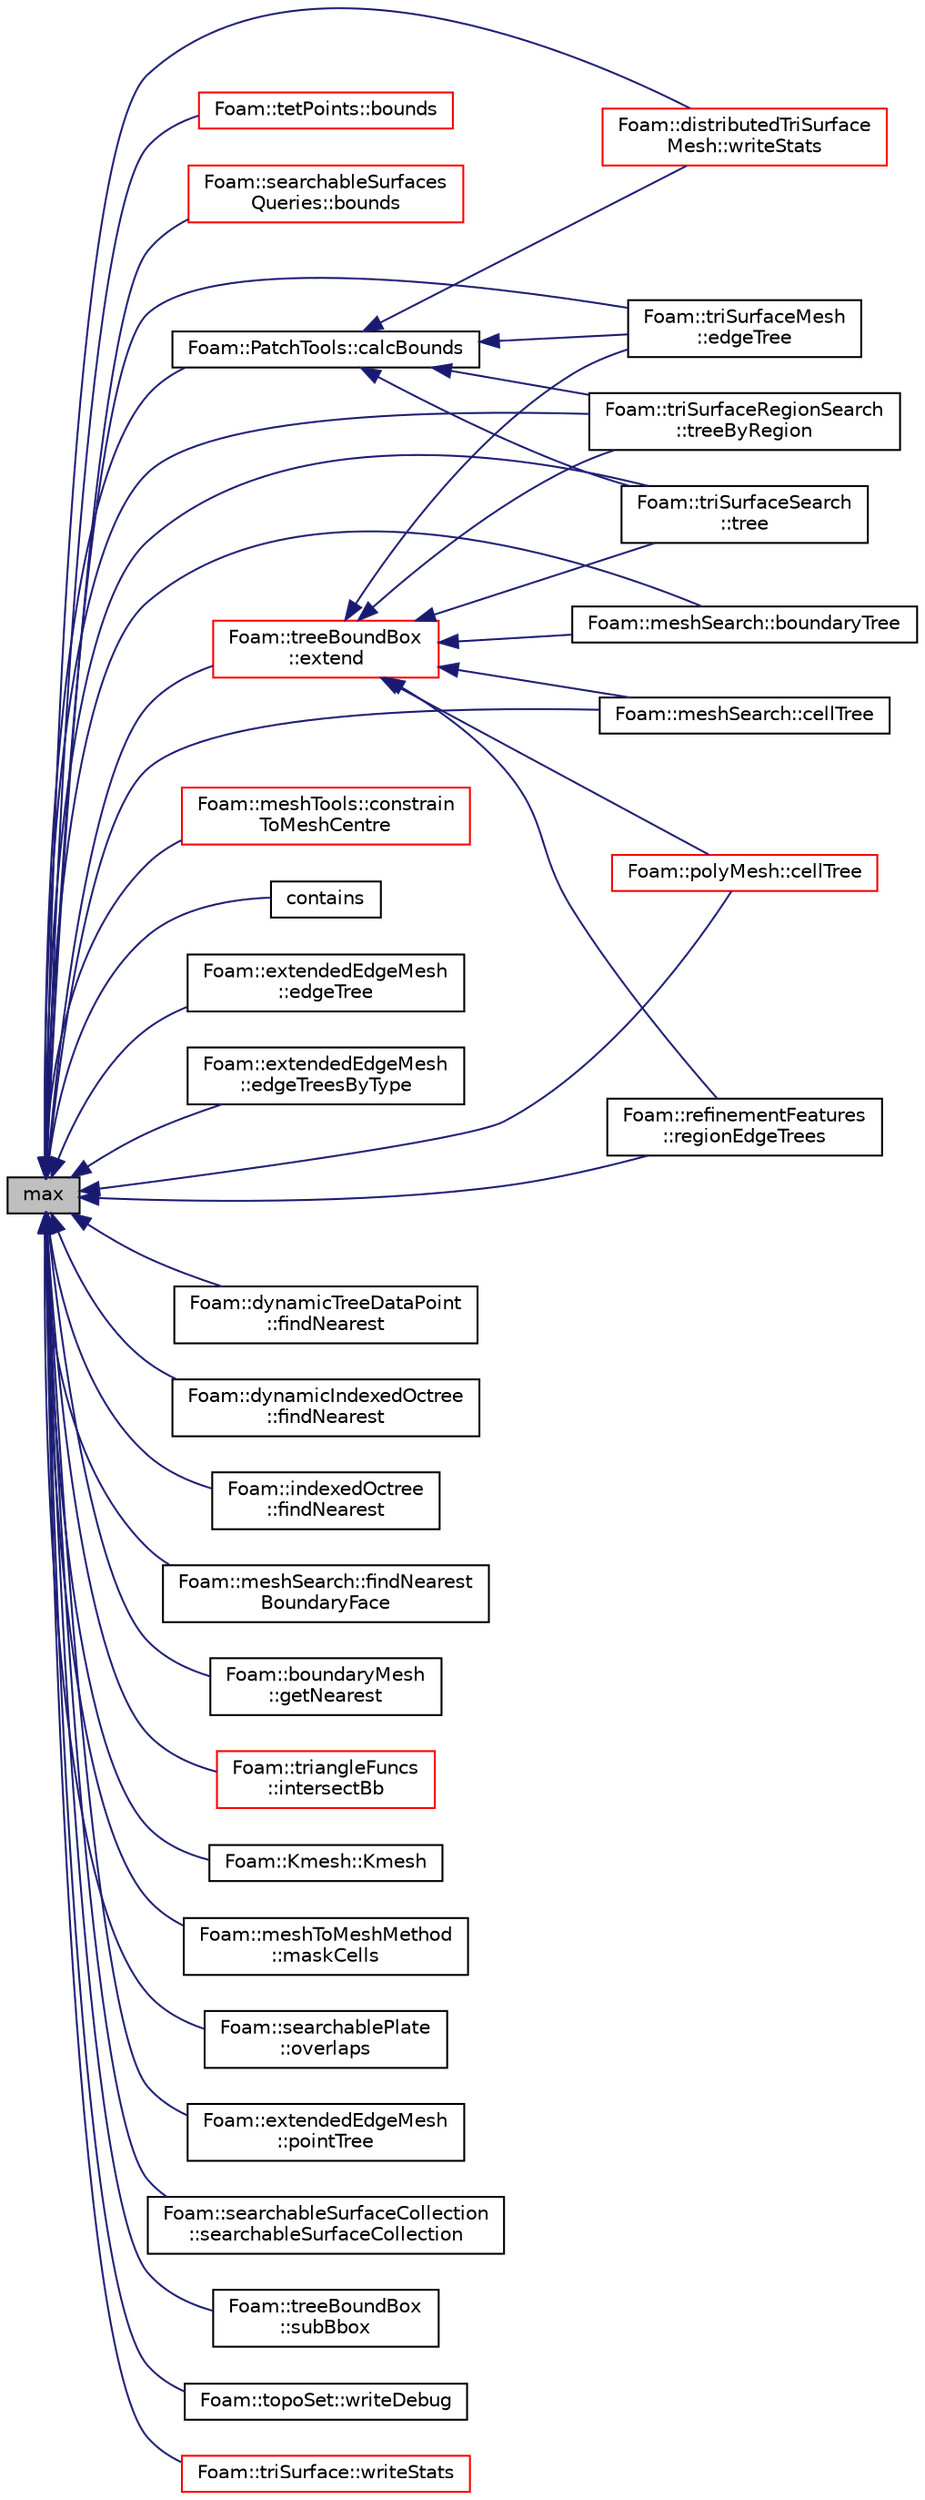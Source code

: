 digraph "max"
{
  bgcolor="transparent";
  edge [fontname="Helvetica",fontsize="10",labelfontname="Helvetica",labelfontsize="10"];
  node [fontname="Helvetica",fontsize="10",shape=record];
  rankdir="LR";
  Node1 [label="max",height=0.2,width=0.4,color="black", fillcolor="grey75", style="filled", fontcolor="black"];
  Node1 -> Node2 [dir="back",color="midnightblue",fontsize="10",style="solid",fontname="Helvetica"];
  Node2 [label="Foam::meshSearch::boundaryTree",height=0.2,width=0.4,color="black",URL="$a01470.html#a99d8a0131091e3666e9f48ebc6b3dbc0",tooltip="Get (demand driven) reference to octree holding all. "];
  Node1 -> Node3 [dir="back",color="midnightblue",fontsize="10",style="solid",fontname="Helvetica"];
  Node3 [label="Foam::tetPoints::bounds",height=0.2,width=0.4,color="red",URL="$a02570.html#a8e9b514aa2b33ce60782015ba1c8e777",tooltip="Calculate the bounding box. "];
  Node1 -> Node4 [dir="back",color="midnightblue",fontsize="10",style="solid",fontname="Helvetica"];
  Node4 [label="Foam::searchableSurfaces\lQueries::bounds",height=0.2,width=0.4,color="red",URL="$a02265.html#a25b508e408f5622249c887e7fd1ad70d",tooltip="Find the boundBox of the selected surfaces. "];
  Node1 -> Node5 [dir="back",color="midnightblue",fontsize="10",style="solid",fontname="Helvetica"];
  Node5 [label="Foam::PatchTools::calcBounds",height=0.2,width=0.4,color="black",URL="$a01814.html#a23386088c59e643ed53d59ff85ca7f8d"];
  Node5 -> Node6 [dir="back",color="midnightblue",fontsize="10",style="solid",fontname="Helvetica"];
  Node6 [label="Foam::triSurfaceMesh\l::edgeTree",height=0.2,width=0.4,color="black",URL="$a02683.html#aa2b0d45cdd2fbb256015a30db986413b",tooltip="Demand driven construction of octree for boundary edges. "];
  Node5 -> Node7 [dir="back",color="midnightblue",fontsize="10",style="solid",fontname="Helvetica"];
  Node7 [label="Foam::triSurfaceRegionSearch\l::treeByRegion",height=0.2,width=0.4,color="black",URL="$a02687.html#ac02de27ce5f8e8275ab114f72875c760",tooltip="Demand driven construction of octree for each region. "];
  Node5 -> Node8 [dir="back",color="midnightblue",fontsize="10",style="solid",fontname="Helvetica"];
  Node8 [label="Foam::triSurfaceSearch\l::tree",height=0.2,width=0.4,color="black",URL="$a02688.html#aae4907f8216f4c6460830b79104a919c",tooltip="Demand driven construction of the octree. "];
  Node5 -> Node9 [dir="back",color="midnightblue",fontsize="10",style="solid",fontname="Helvetica"];
  Node9 [label="Foam::distributedTriSurface\lMesh::writeStats",height=0.2,width=0.4,color="red",URL="$a00559.html#a3852b36537f6220c4fc7f55769fc0f13",tooltip="Print some stats. Parallel aware version of. "];
  Node1 -> Node10 [dir="back",color="midnightblue",fontsize="10",style="solid",fontname="Helvetica"];
  Node10 [label="Foam::meshSearch::cellTree",height=0.2,width=0.4,color="black",URL="$a01470.html#a7ec8de2b3ebafbb5aecf9316146722bf",tooltip="Get (demand driven) reference to octree holding all cells. "];
  Node1 -> Node11 [dir="back",color="midnightblue",fontsize="10",style="solid",fontname="Helvetica"];
  Node11 [label="Foam::polyMesh::cellTree",height=0.2,width=0.4,color="red",URL="$a01916.html#a7ec8de2b3ebafbb5aecf9316146722bf",tooltip="Return the cell search tree. "];
  Node1 -> Node12 [dir="back",color="midnightblue",fontsize="10",style="solid",fontname="Helvetica"];
  Node12 [label="Foam::meshTools::constrain\lToMeshCentre",height=0.2,width=0.4,color="red",URL="$a10780.html#a26700ec74f3fbbdd3e210599cbaf2073",tooltip="Set the constrained components of position to mesh centre. "];
  Node1 -> Node13 [dir="back",color="midnightblue",fontsize="10",style="solid",fontname="Helvetica"];
  Node13 [label="contains",height=0.2,width=0.4,color="black",URL="$a00155.html#a086c85947a89fa7def6018c0cf2e45b9",tooltip="Fully contains other boundingBox? "];
  Node1 -> Node6 [dir="back",color="midnightblue",fontsize="10",style="solid",fontname="Helvetica"];
  Node1 -> Node14 [dir="back",color="midnightblue",fontsize="10",style="solid",fontname="Helvetica"];
  Node14 [label="Foam::extendedEdgeMesh\l::edgeTree",height=0.2,width=0.4,color="black",URL="$a00700.html#aa2b0d45cdd2fbb256015a30db986413b",tooltip="Demand driven construction of octree for boundary edges. "];
  Node1 -> Node15 [dir="back",color="midnightblue",fontsize="10",style="solid",fontname="Helvetica"];
  Node15 [label="Foam::extendedEdgeMesh\l::edgeTreesByType",height=0.2,width=0.4,color="black",URL="$a00700.html#aba6501b44b34487e5343b229c1ea1d80",tooltip="Demand driven construction of octree for boundary edges by type. "];
  Node1 -> Node16 [dir="back",color="midnightblue",fontsize="10",style="solid",fontname="Helvetica"];
  Node16 [label="Foam::treeBoundBox\l::extend",height=0.2,width=0.4,color="red",URL="$a02667.html#af0115050dad6481bce64856f5097c7a0",tooltip="Return slightly wider bounding box. "];
  Node16 -> Node17 [dir="back",color="midnightblue",fontsize="10",style="solid",fontname="Helvetica"];
  Node17 [label="Foam::refinementFeatures\l::regionEdgeTrees",height=0.2,width=0.4,color="black",URL="$a02111.html#a0a9e48d91f8d14c675856ed4333a5b0e"];
  Node16 -> Node2 [dir="back",color="midnightblue",fontsize="10",style="solid",fontname="Helvetica"];
  Node16 -> Node10 [dir="back",color="midnightblue",fontsize="10",style="solid",fontname="Helvetica"];
  Node16 -> Node6 [dir="back",color="midnightblue",fontsize="10",style="solid",fontname="Helvetica"];
  Node16 -> Node7 [dir="back",color="midnightblue",fontsize="10",style="solid",fontname="Helvetica"];
  Node16 -> Node8 [dir="back",color="midnightblue",fontsize="10",style="solid",fontname="Helvetica"];
  Node16 -> Node11 [dir="back",color="midnightblue",fontsize="10",style="solid",fontname="Helvetica"];
  Node1 -> Node18 [dir="back",color="midnightblue",fontsize="10",style="solid",fontname="Helvetica"];
  Node18 [label="Foam::dynamicTreeDataPoint\l::findNearest",height=0.2,width=0.4,color="black",URL="$a00607.html#a7ebb53d83ad9d2d3558a657b46ad1ee9",tooltip="Calculates nearest (to line) point in shape. "];
  Node1 -> Node19 [dir="back",color="midnightblue",fontsize="10",style="solid",fontname="Helvetica"];
  Node19 [label="Foam::dynamicIndexedOctree\l::findNearest",height=0.2,width=0.4,color="black",URL="$a00600.html#a2db1ff77908c7819fb3e192caa364040",tooltip="Low level: calculate nearest starting from subnode. "];
  Node1 -> Node20 [dir="back",color="midnightblue",fontsize="10",style="solid",fontname="Helvetica"];
  Node20 [label="Foam::indexedOctree\l::findNearest",height=0.2,width=0.4,color="black",URL="$a01054.html#a87d33cc27610bf4cfd3a5abac58af399",tooltip="Low level: calculate nearest starting from subnode. "];
  Node1 -> Node21 [dir="back",color="midnightblue",fontsize="10",style="solid",fontname="Helvetica"];
  Node21 [label="Foam::meshSearch::findNearest\lBoundaryFace",height=0.2,width=0.4,color="black",URL="$a01470.html#aae94dae06cef275ce7518d882fc4c4a7",tooltip="Find nearest boundary face. "];
  Node1 -> Node22 [dir="back",color="midnightblue",fontsize="10",style="solid",fontname="Helvetica"];
  Node22 [label="Foam::boundaryMesh\l::getNearest",height=0.2,width=0.4,color="black",URL="$a00151.html#afc0c1d142df9fc42e5efffdf1f144d3a",tooltip="Get bMesh index of nearest face for every boundary face in. "];
  Node1 -> Node23 [dir="back",color="midnightblue",fontsize="10",style="solid",fontname="Helvetica"];
  Node23 [label="Foam::triangleFuncs\l::intersectBb",height=0.2,width=0.4,color="red",URL="$a02676.html#a61b27a9e34057e49b2263d2ecd01144c",tooltip="Does triangle intersect bounding box. "];
  Node1 -> Node24 [dir="back",color="midnightblue",fontsize="10",style="solid",fontname="Helvetica"];
  Node24 [label="Foam::Kmesh::Kmesh",height=0.2,width=0.4,color="black",URL="$a01242.html#a5a51b3510445fa907070c7052b6fc25c",tooltip="Construct from fvMesh. "];
  Node1 -> Node25 [dir="back",color="midnightblue",fontsize="10",style="solid",fontname="Helvetica"];
  Node25 [label="Foam::meshToMeshMethod\l::maskCells",height=0.2,width=0.4,color="black",URL="$a01476.html#a02736066f4d6591b934a76221effff10",tooltip="Return src cell IDs for the overlap region. "];
  Node1 -> Node26 [dir="back",color="midnightblue",fontsize="10",style="solid",fontname="Helvetica"];
  Node26 [label="Foam::searchablePlate\l::overlaps",height=0.2,width=0.4,color="black",URL="$a02256.html#ad216562f0c5ce5c494f7dde03b8faec2",tooltip="Does any part of the surface overlap the supplied bound box? "];
  Node1 -> Node27 [dir="back",color="midnightblue",fontsize="10",style="solid",fontname="Helvetica"];
  Node27 [label="Foam::extendedEdgeMesh\l::pointTree",height=0.2,width=0.4,color="black",URL="$a00700.html#ad1af0f970b413331f7124d92f63ac789",tooltip="Demand driven construction of octree for feature points. "];
  Node1 -> Node17 [dir="back",color="midnightblue",fontsize="10",style="solid",fontname="Helvetica"];
  Node1 -> Node28 [dir="back",color="midnightblue",fontsize="10",style="solid",fontname="Helvetica"];
  Node28 [label="Foam::searchableSurfaceCollection\l::searchableSurfaceCollection",height=0.2,width=0.4,color="black",URL="$a02260.html#aaa6357e10010d757fe8977007422e87f",tooltip="Construct from dictionary (used by searchableSurface) "];
  Node1 -> Node29 [dir="back",color="midnightblue",fontsize="10",style="solid",fontname="Helvetica"];
  Node29 [label="Foam::treeBoundBox\l::subBbox",height=0.2,width=0.4,color="black",URL="$a02667.html#a7b2e5208f15e9cb1a681a8eabfbe74cf",tooltip="Sub box given by octant number. Midpoint provided. "];
  Node1 -> Node8 [dir="back",color="midnightblue",fontsize="10",style="solid",fontname="Helvetica"];
  Node1 -> Node7 [dir="back",color="midnightblue",fontsize="10",style="solid",fontname="Helvetica"];
  Node1 -> Node30 [dir="back",color="midnightblue",fontsize="10",style="solid",fontname="Helvetica"];
  Node30 [label="Foam::topoSet::writeDebug",height=0.2,width=0.4,color="black",URL="$a02635.html#a4568a6cf695a322362a765d87935bb51",tooltip="Write labels and coordinates columnwise to os. Truncate to maxLen. "];
  Node1 -> Node31 [dir="back",color="midnightblue",fontsize="10",style="solid",fontname="Helvetica"];
  Node31 [label="Foam::triSurface::writeStats",height=0.2,width=0.4,color="red",URL="$a02679.html#ac299ea1cad7e40cf1f599efeabb9baba",tooltip="Write some statistics. "];
  Node1 -> Node9 [dir="back",color="midnightblue",fontsize="10",style="solid",fontname="Helvetica"];
}
